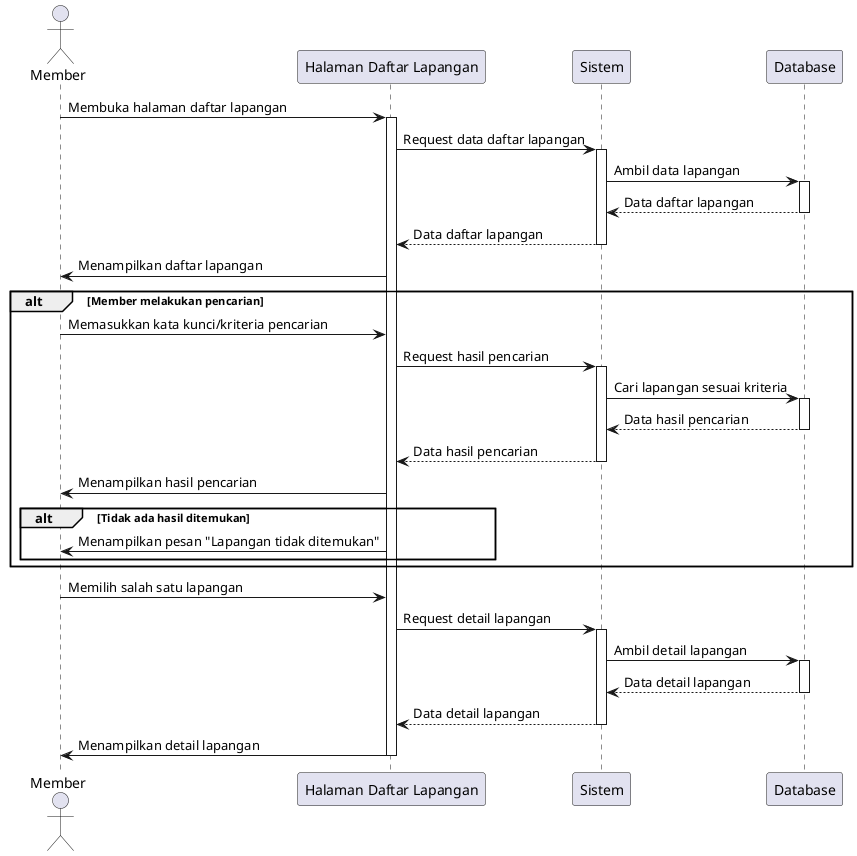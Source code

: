 @startuml
actor Member
participant "Halaman Daftar Lapangan" as FieldList
participant "Sistem" as System
participant "Database" as DB

Member -> FieldList : Membuka halaman daftar lapangan
activate FieldList
FieldList -> System : Request data daftar lapangan
activate System
System -> DB : Ambil data lapangan
activate DB
DB --> System : Data daftar lapangan
deactivate DB
System --> FieldList : Data daftar lapangan
deactivate System
FieldList -> Member : Menampilkan daftar lapangan

alt Member melakukan pencarian
    Member -> FieldList : Memasukkan kata kunci/kriteria pencarian
    FieldList -> System : Request hasil pencarian
    activate System
    System -> DB : Cari lapangan sesuai kriteria
    activate DB
    DB --> System : Data hasil pencarian
    deactivate DB
    System --> FieldList : Data hasil pencarian
    deactivate System
    FieldList -> Member : Menampilkan hasil pencarian

    alt Tidak ada hasil ditemukan
        FieldList -> Member : Menampilkan pesan "Lapangan tidak ditemukan"
    end
end

Member -> FieldList : Memilih salah satu lapangan
FieldList -> System : Request detail lapangan
activate System
System -> DB : Ambil detail lapangan
activate DB
DB --> System : Data detail lapangan
deactivate DB
System --> FieldList : Data detail lapangan
deactivate System
FieldList -> Member : Menampilkan detail lapangan
deactivate FieldList

@enduml
